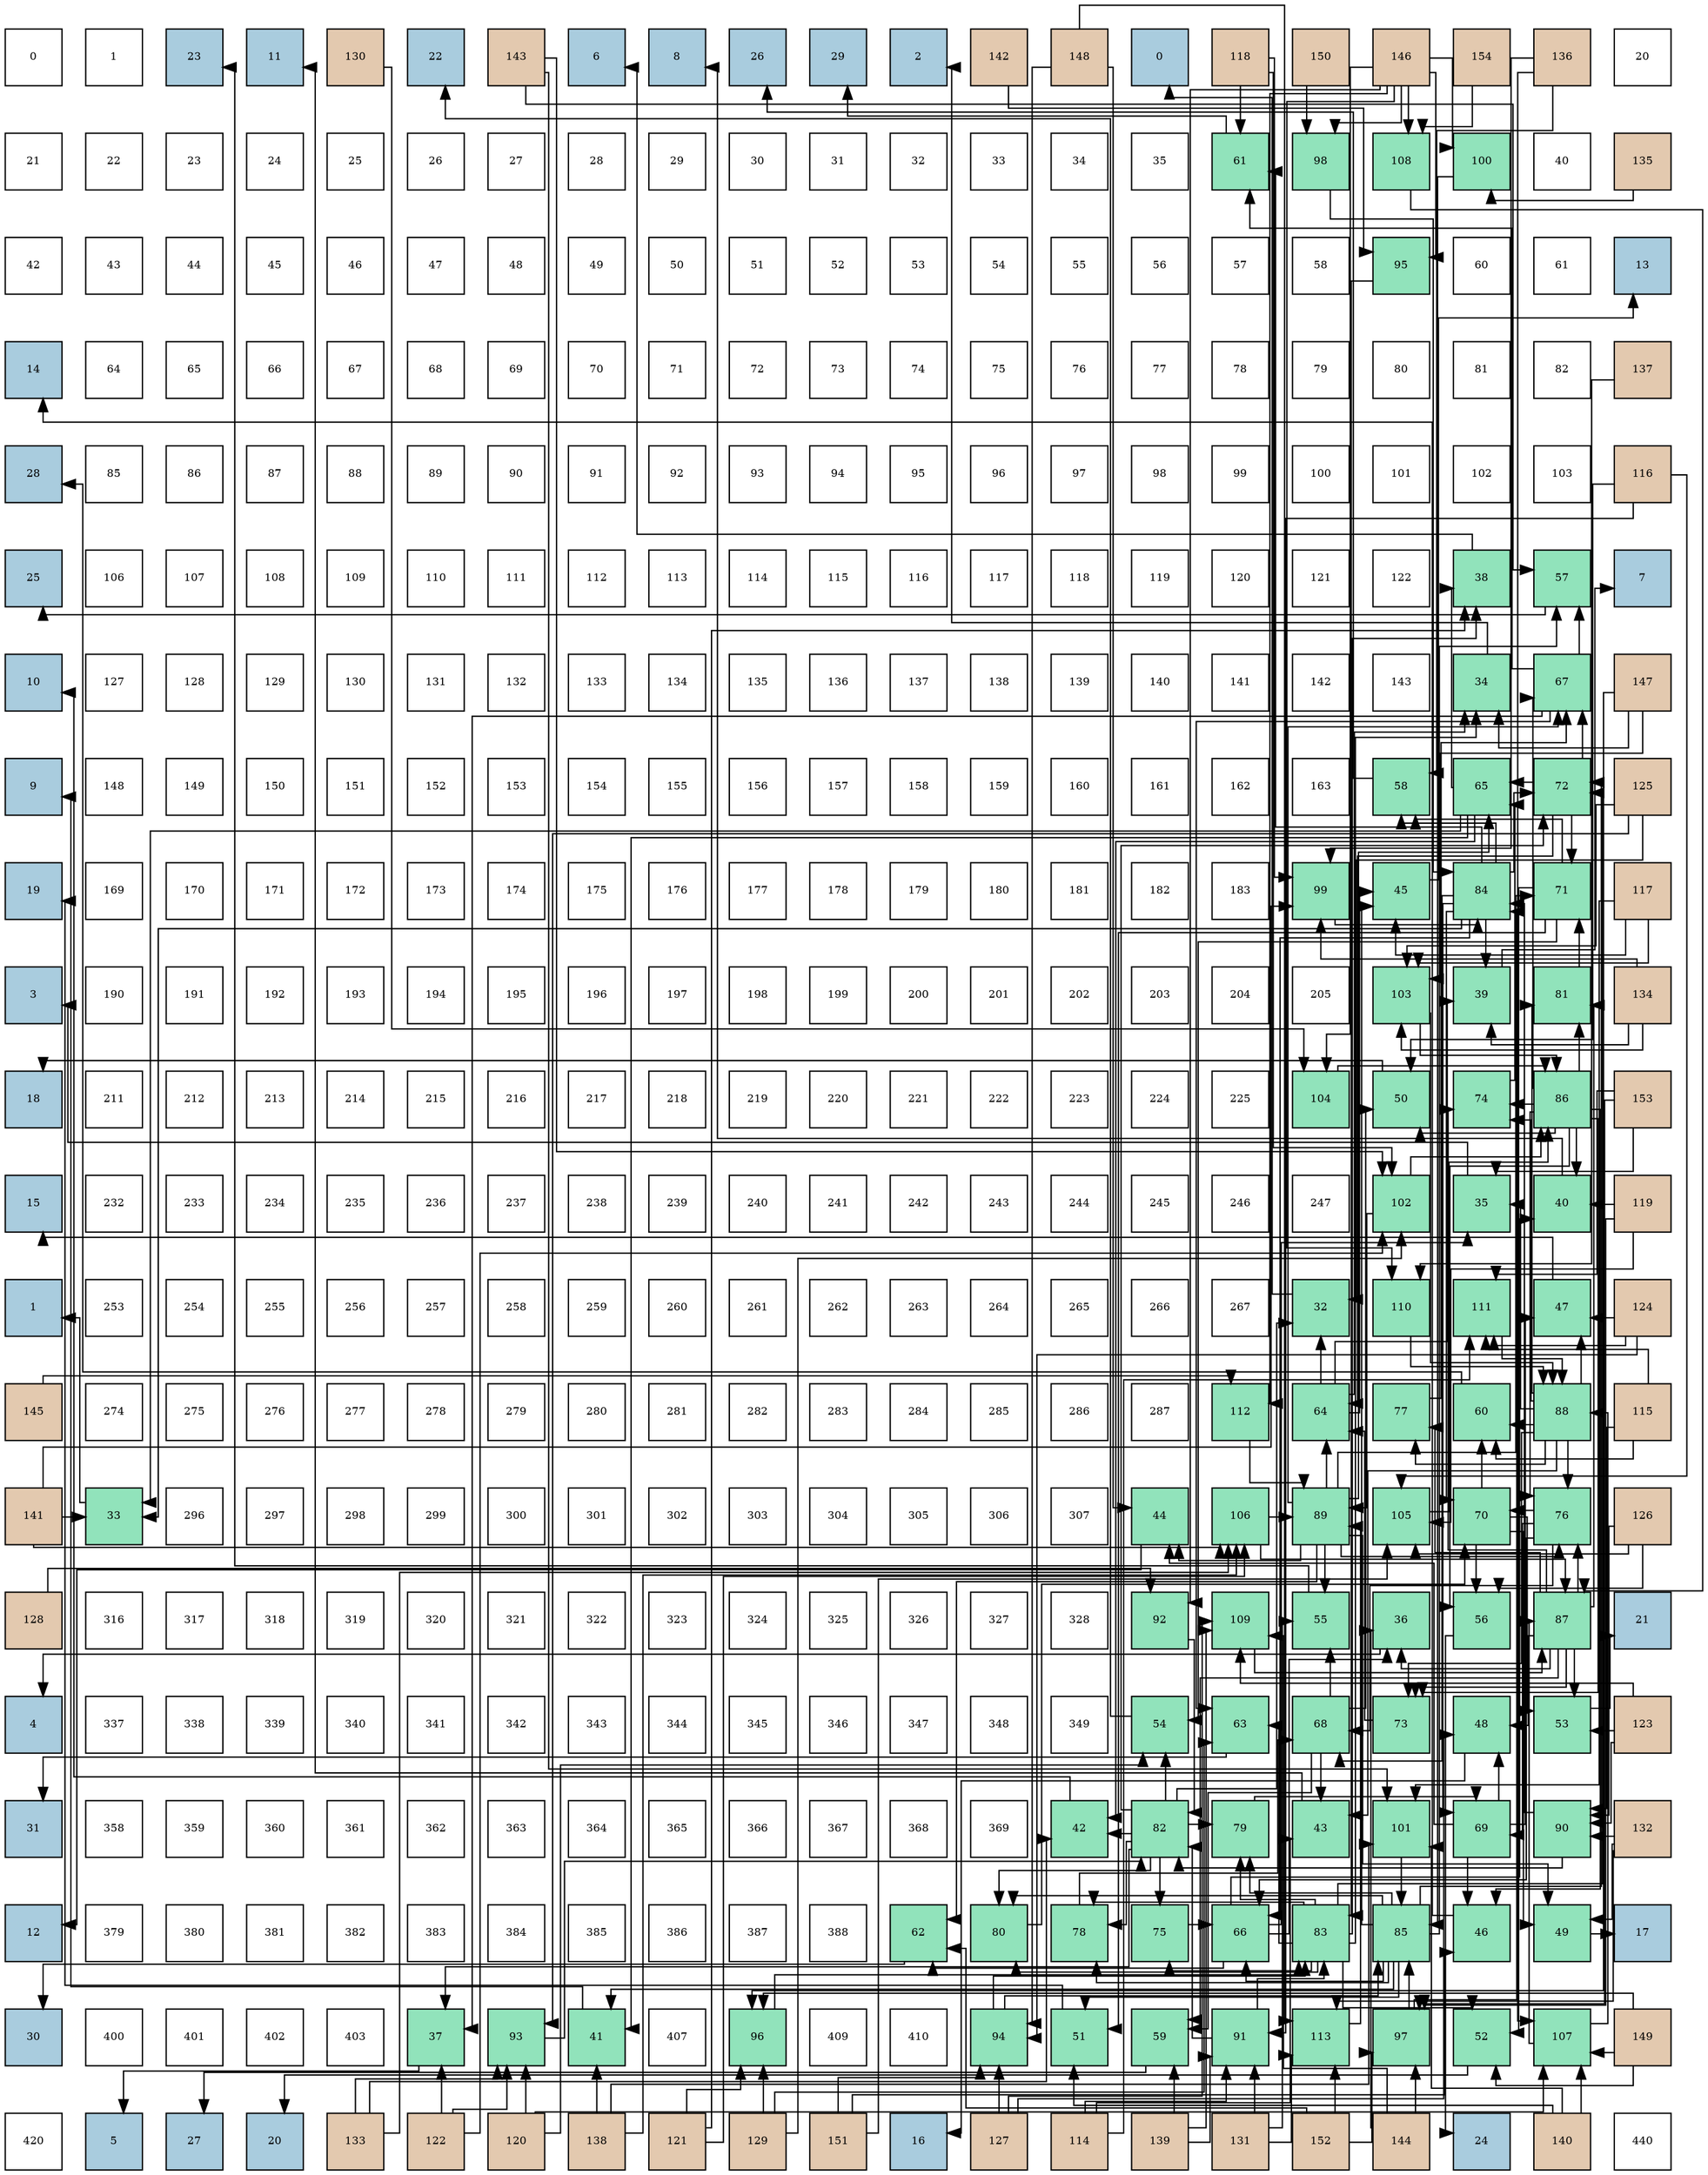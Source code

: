 digraph layout{
 rankdir=TB;
 splines=ortho;
 node [style=filled shape=square fixedsize=true width=0.6];
0[label="0", fontsize=8, fillcolor="#ffffff"];
1[label="1", fontsize=8, fillcolor="#ffffff"];
2[label="23", fontsize=8, fillcolor="#a9ccde"];
3[label="11", fontsize=8, fillcolor="#a9ccde"];
4[label="130", fontsize=8, fillcolor="#e3c9af"];
5[label="22", fontsize=8, fillcolor="#a9ccde"];
6[label="143", fontsize=8, fillcolor="#e3c9af"];
7[label="6", fontsize=8, fillcolor="#a9ccde"];
8[label="8", fontsize=8, fillcolor="#a9ccde"];
9[label="26", fontsize=8, fillcolor="#a9ccde"];
10[label="29", fontsize=8, fillcolor="#a9ccde"];
11[label="2", fontsize=8, fillcolor="#a9ccde"];
12[label="142", fontsize=8, fillcolor="#e3c9af"];
13[label="148", fontsize=8, fillcolor="#e3c9af"];
14[label="0", fontsize=8, fillcolor="#a9ccde"];
15[label="118", fontsize=8, fillcolor="#e3c9af"];
16[label="150", fontsize=8, fillcolor="#e3c9af"];
17[label="146", fontsize=8, fillcolor="#e3c9af"];
18[label="154", fontsize=8, fillcolor="#e3c9af"];
19[label="136", fontsize=8, fillcolor="#e3c9af"];
20[label="20", fontsize=8, fillcolor="#ffffff"];
21[label="21", fontsize=8, fillcolor="#ffffff"];
22[label="22", fontsize=8, fillcolor="#ffffff"];
23[label="23", fontsize=8, fillcolor="#ffffff"];
24[label="24", fontsize=8, fillcolor="#ffffff"];
25[label="25", fontsize=8, fillcolor="#ffffff"];
26[label="26", fontsize=8, fillcolor="#ffffff"];
27[label="27", fontsize=8, fillcolor="#ffffff"];
28[label="28", fontsize=8, fillcolor="#ffffff"];
29[label="29", fontsize=8, fillcolor="#ffffff"];
30[label="30", fontsize=8, fillcolor="#ffffff"];
31[label="31", fontsize=8, fillcolor="#ffffff"];
32[label="32", fontsize=8, fillcolor="#ffffff"];
33[label="33", fontsize=8, fillcolor="#ffffff"];
34[label="34", fontsize=8, fillcolor="#ffffff"];
35[label="35", fontsize=8, fillcolor="#ffffff"];
36[label="61", fontsize=8, fillcolor="#91e3bb"];
37[label="98", fontsize=8, fillcolor="#91e3bb"];
38[label="108", fontsize=8, fillcolor="#91e3bb"];
39[label="100", fontsize=8, fillcolor="#91e3bb"];
40[label="40", fontsize=8, fillcolor="#ffffff"];
41[label="135", fontsize=8, fillcolor="#e3c9af"];
42[label="42", fontsize=8, fillcolor="#ffffff"];
43[label="43", fontsize=8, fillcolor="#ffffff"];
44[label="44", fontsize=8, fillcolor="#ffffff"];
45[label="45", fontsize=8, fillcolor="#ffffff"];
46[label="46", fontsize=8, fillcolor="#ffffff"];
47[label="47", fontsize=8, fillcolor="#ffffff"];
48[label="48", fontsize=8, fillcolor="#ffffff"];
49[label="49", fontsize=8, fillcolor="#ffffff"];
50[label="50", fontsize=8, fillcolor="#ffffff"];
51[label="51", fontsize=8, fillcolor="#ffffff"];
52[label="52", fontsize=8, fillcolor="#ffffff"];
53[label="53", fontsize=8, fillcolor="#ffffff"];
54[label="54", fontsize=8, fillcolor="#ffffff"];
55[label="55", fontsize=8, fillcolor="#ffffff"];
56[label="56", fontsize=8, fillcolor="#ffffff"];
57[label="57", fontsize=8, fillcolor="#ffffff"];
58[label="58", fontsize=8, fillcolor="#ffffff"];
59[label="95", fontsize=8, fillcolor="#91e3bb"];
60[label="60", fontsize=8, fillcolor="#ffffff"];
61[label="61", fontsize=8, fillcolor="#ffffff"];
62[label="13", fontsize=8, fillcolor="#a9ccde"];
63[label="14", fontsize=8, fillcolor="#a9ccde"];
64[label="64", fontsize=8, fillcolor="#ffffff"];
65[label="65", fontsize=8, fillcolor="#ffffff"];
66[label="66", fontsize=8, fillcolor="#ffffff"];
67[label="67", fontsize=8, fillcolor="#ffffff"];
68[label="68", fontsize=8, fillcolor="#ffffff"];
69[label="69", fontsize=8, fillcolor="#ffffff"];
70[label="70", fontsize=8, fillcolor="#ffffff"];
71[label="71", fontsize=8, fillcolor="#ffffff"];
72[label="72", fontsize=8, fillcolor="#ffffff"];
73[label="73", fontsize=8, fillcolor="#ffffff"];
74[label="74", fontsize=8, fillcolor="#ffffff"];
75[label="75", fontsize=8, fillcolor="#ffffff"];
76[label="76", fontsize=8, fillcolor="#ffffff"];
77[label="77", fontsize=8, fillcolor="#ffffff"];
78[label="78", fontsize=8, fillcolor="#ffffff"];
79[label="79", fontsize=8, fillcolor="#ffffff"];
80[label="80", fontsize=8, fillcolor="#ffffff"];
81[label="81", fontsize=8, fillcolor="#ffffff"];
82[label="82", fontsize=8, fillcolor="#ffffff"];
83[label="137", fontsize=8, fillcolor="#e3c9af"];
84[label="28", fontsize=8, fillcolor="#a9ccde"];
85[label="85", fontsize=8, fillcolor="#ffffff"];
86[label="86", fontsize=8, fillcolor="#ffffff"];
87[label="87", fontsize=8, fillcolor="#ffffff"];
88[label="88", fontsize=8, fillcolor="#ffffff"];
89[label="89", fontsize=8, fillcolor="#ffffff"];
90[label="90", fontsize=8, fillcolor="#ffffff"];
91[label="91", fontsize=8, fillcolor="#ffffff"];
92[label="92", fontsize=8, fillcolor="#ffffff"];
93[label="93", fontsize=8, fillcolor="#ffffff"];
94[label="94", fontsize=8, fillcolor="#ffffff"];
95[label="95", fontsize=8, fillcolor="#ffffff"];
96[label="96", fontsize=8, fillcolor="#ffffff"];
97[label="97", fontsize=8, fillcolor="#ffffff"];
98[label="98", fontsize=8, fillcolor="#ffffff"];
99[label="99", fontsize=8, fillcolor="#ffffff"];
100[label="100", fontsize=8, fillcolor="#ffffff"];
101[label="101", fontsize=8, fillcolor="#ffffff"];
102[label="102", fontsize=8, fillcolor="#ffffff"];
103[label="103", fontsize=8, fillcolor="#ffffff"];
104[label="116", fontsize=8, fillcolor="#e3c9af"];
105[label="25", fontsize=8, fillcolor="#a9ccde"];
106[label="106", fontsize=8, fillcolor="#ffffff"];
107[label="107", fontsize=8, fillcolor="#ffffff"];
108[label="108", fontsize=8, fillcolor="#ffffff"];
109[label="109", fontsize=8, fillcolor="#ffffff"];
110[label="110", fontsize=8, fillcolor="#ffffff"];
111[label="111", fontsize=8, fillcolor="#ffffff"];
112[label="112", fontsize=8, fillcolor="#ffffff"];
113[label="113", fontsize=8, fillcolor="#ffffff"];
114[label="114", fontsize=8, fillcolor="#ffffff"];
115[label="115", fontsize=8, fillcolor="#ffffff"];
116[label="116", fontsize=8, fillcolor="#ffffff"];
117[label="117", fontsize=8, fillcolor="#ffffff"];
118[label="118", fontsize=8, fillcolor="#ffffff"];
119[label="119", fontsize=8, fillcolor="#ffffff"];
120[label="120", fontsize=8, fillcolor="#ffffff"];
121[label="121", fontsize=8, fillcolor="#ffffff"];
122[label="122", fontsize=8, fillcolor="#ffffff"];
123[label="38", fontsize=8, fillcolor="#91e3bb"];
124[label="57", fontsize=8, fillcolor="#91e3bb"];
125[label="7", fontsize=8, fillcolor="#a9ccde"];
126[label="10", fontsize=8, fillcolor="#a9ccde"];
127[label="127", fontsize=8, fillcolor="#ffffff"];
128[label="128", fontsize=8, fillcolor="#ffffff"];
129[label="129", fontsize=8, fillcolor="#ffffff"];
130[label="130", fontsize=8, fillcolor="#ffffff"];
131[label="131", fontsize=8, fillcolor="#ffffff"];
132[label="132", fontsize=8, fillcolor="#ffffff"];
133[label="133", fontsize=8, fillcolor="#ffffff"];
134[label="134", fontsize=8, fillcolor="#ffffff"];
135[label="135", fontsize=8, fillcolor="#ffffff"];
136[label="136", fontsize=8, fillcolor="#ffffff"];
137[label="137", fontsize=8, fillcolor="#ffffff"];
138[label="138", fontsize=8, fillcolor="#ffffff"];
139[label="139", fontsize=8, fillcolor="#ffffff"];
140[label="140", fontsize=8, fillcolor="#ffffff"];
141[label="141", fontsize=8, fillcolor="#ffffff"];
142[label="142", fontsize=8, fillcolor="#ffffff"];
143[label="143", fontsize=8, fillcolor="#ffffff"];
144[label="34", fontsize=8, fillcolor="#91e3bb"];
145[label="67", fontsize=8, fillcolor="#91e3bb"];
146[label="147", fontsize=8, fillcolor="#e3c9af"];
147[label="9", fontsize=8, fillcolor="#a9ccde"];
148[label="148", fontsize=8, fillcolor="#ffffff"];
149[label="149", fontsize=8, fillcolor="#ffffff"];
150[label="150", fontsize=8, fillcolor="#ffffff"];
151[label="151", fontsize=8, fillcolor="#ffffff"];
152[label="152", fontsize=8, fillcolor="#ffffff"];
153[label="153", fontsize=8, fillcolor="#ffffff"];
154[label="154", fontsize=8, fillcolor="#ffffff"];
155[label="155", fontsize=8, fillcolor="#ffffff"];
156[label="156", fontsize=8, fillcolor="#ffffff"];
157[label="157", fontsize=8, fillcolor="#ffffff"];
158[label="158", fontsize=8, fillcolor="#ffffff"];
159[label="159", fontsize=8, fillcolor="#ffffff"];
160[label="160", fontsize=8, fillcolor="#ffffff"];
161[label="161", fontsize=8, fillcolor="#ffffff"];
162[label="162", fontsize=8, fillcolor="#ffffff"];
163[label="163", fontsize=8, fillcolor="#ffffff"];
164[label="58", fontsize=8, fillcolor="#91e3bb"];
165[label="65", fontsize=8, fillcolor="#91e3bb"];
166[label="72", fontsize=8, fillcolor="#91e3bb"];
167[label="125", fontsize=8, fillcolor="#e3c9af"];
168[label="19", fontsize=8, fillcolor="#a9ccde"];
169[label="169", fontsize=8, fillcolor="#ffffff"];
170[label="170", fontsize=8, fillcolor="#ffffff"];
171[label="171", fontsize=8, fillcolor="#ffffff"];
172[label="172", fontsize=8, fillcolor="#ffffff"];
173[label="173", fontsize=8, fillcolor="#ffffff"];
174[label="174", fontsize=8, fillcolor="#ffffff"];
175[label="175", fontsize=8, fillcolor="#ffffff"];
176[label="176", fontsize=8, fillcolor="#ffffff"];
177[label="177", fontsize=8, fillcolor="#ffffff"];
178[label="178", fontsize=8, fillcolor="#ffffff"];
179[label="179", fontsize=8, fillcolor="#ffffff"];
180[label="180", fontsize=8, fillcolor="#ffffff"];
181[label="181", fontsize=8, fillcolor="#ffffff"];
182[label="182", fontsize=8, fillcolor="#ffffff"];
183[label="183", fontsize=8, fillcolor="#ffffff"];
184[label="99", fontsize=8, fillcolor="#91e3bb"];
185[label="45", fontsize=8, fillcolor="#91e3bb"];
186[label="84", fontsize=8, fillcolor="#91e3bb"];
187[label="71", fontsize=8, fillcolor="#91e3bb"];
188[label="117", fontsize=8, fillcolor="#e3c9af"];
189[label="3", fontsize=8, fillcolor="#a9ccde"];
190[label="190", fontsize=8, fillcolor="#ffffff"];
191[label="191", fontsize=8, fillcolor="#ffffff"];
192[label="192", fontsize=8, fillcolor="#ffffff"];
193[label="193", fontsize=8, fillcolor="#ffffff"];
194[label="194", fontsize=8, fillcolor="#ffffff"];
195[label="195", fontsize=8, fillcolor="#ffffff"];
196[label="196", fontsize=8, fillcolor="#ffffff"];
197[label="197", fontsize=8, fillcolor="#ffffff"];
198[label="198", fontsize=8, fillcolor="#ffffff"];
199[label="199", fontsize=8, fillcolor="#ffffff"];
200[label="200", fontsize=8, fillcolor="#ffffff"];
201[label="201", fontsize=8, fillcolor="#ffffff"];
202[label="202", fontsize=8, fillcolor="#ffffff"];
203[label="203", fontsize=8, fillcolor="#ffffff"];
204[label="204", fontsize=8, fillcolor="#ffffff"];
205[label="205", fontsize=8, fillcolor="#ffffff"];
206[label="103", fontsize=8, fillcolor="#91e3bb"];
207[label="39", fontsize=8, fillcolor="#91e3bb"];
208[label="81", fontsize=8, fillcolor="#91e3bb"];
209[label="134", fontsize=8, fillcolor="#e3c9af"];
210[label="18", fontsize=8, fillcolor="#a9ccde"];
211[label="211", fontsize=8, fillcolor="#ffffff"];
212[label="212", fontsize=8, fillcolor="#ffffff"];
213[label="213", fontsize=8, fillcolor="#ffffff"];
214[label="214", fontsize=8, fillcolor="#ffffff"];
215[label="215", fontsize=8, fillcolor="#ffffff"];
216[label="216", fontsize=8, fillcolor="#ffffff"];
217[label="217", fontsize=8, fillcolor="#ffffff"];
218[label="218", fontsize=8, fillcolor="#ffffff"];
219[label="219", fontsize=8, fillcolor="#ffffff"];
220[label="220", fontsize=8, fillcolor="#ffffff"];
221[label="221", fontsize=8, fillcolor="#ffffff"];
222[label="222", fontsize=8, fillcolor="#ffffff"];
223[label="223", fontsize=8, fillcolor="#ffffff"];
224[label="224", fontsize=8, fillcolor="#ffffff"];
225[label="225", fontsize=8, fillcolor="#ffffff"];
226[label="104", fontsize=8, fillcolor="#91e3bb"];
227[label="50", fontsize=8, fillcolor="#91e3bb"];
228[label="74", fontsize=8, fillcolor="#91e3bb"];
229[label="86", fontsize=8, fillcolor="#91e3bb"];
230[label="153", fontsize=8, fillcolor="#e3c9af"];
231[label="15", fontsize=8, fillcolor="#a9ccde"];
232[label="232", fontsize=8, fillcolor="#ffffff"];
233[label="233", fontsize=8, fillcolor="#ffffff"];
234[label="234", fontsize=8, fillcolor="#ffffff"];
235[label="235", fontsize=8, fillcolor="#ffffff"];
236[label="236", fontsize=8, fillcolor="#ffffff"];
237[label="237", fontsize=8, fillcolor="#ffffff"];
238[label="238", fontsize=8, fillcolor="#ffffff"];
239[label="239", fontsize=8, fillcolor="#ffffff"];
240[label="240", fontsize=8, fillcolor="#ffffff"];
241[label="241", fontsize=8, fillcolor="#ffffff"];
242[label="242", fontsize=8, fillcolor="#ffffff"];
243[label="243", fontsize=8, fillcolor="#ffffff"];
244[label="244", fontsize=8, fillcolor="#ffffff"];
245[label="245", fontsize=8, fillcolor="#ffffff"];
246[label="246", fontsize=8, fillcolor="#ffffff"];
247[label="247", fontsize=8, fillcolor="#ffffff"];
248[label="102", fontsize=8, fillcolor="#91e3bb"];
249[label="35", fontsize=8, fillcolor="#91e3bb"];
250[label="40", fontsize=8, fillcolor="#91e3bb"];
251[label="119", fontsize=8, fillcolor="#e3c9af"];
252[label="1", fontsize=8, fillcolor="#a9ccde"];
253[label="253", fontsize=8, fillcolor="#ffffff"];
254[label="254", fontsize=8, fillcolor="#ffffff"];
255[label="255", fontsize=8, fillcolor="#ffffff"];
256[label="256", fontsize=8, fillcolor="#ffffff"];
257[label="257", fontsize=8, fillcolor="#ffffff"];
258[label="258", fontsize=8, fillcolor="#ffffff"];
259[label="259", fontsize=8, fillcolor="#ffffff"];
260[label="260", fontsize=8, fillcolor="#ffffff"];
261[label="261", fontsize=8, fillcolor="#ffffff"];
262[label="262", fontsize=8, fillcolor="#ffffff"];
263[label="263", fontsize=8, fillcolor="#ffffff"];
264[label="264", fontsize=8, fillcolor="#ffffff"];
265[label="265", fontsize=8, fillcolor="#ffffff"];
266[label="266", fontsize=8, fillcolor="#ffffff"];
267[label="267", fontsize=8, fillcolor="#ffffff"];
268[label="32", fontsize=8, fillcolor="#91e3bb"];
269[label="110", fontsize=8, fillcolor="#91e3bb"];
270[label="111", fontsize=8, fillcolor="#91e3bb"];
271[label="47", fontsize=8, fillcolor="#91e3bb"];
272[label="124", fontsize=8, fillcolor="#e3c9af"];
273[label="145", fontsize=8, fillcolor="#e3c9af"];
274[label="274", fontsize=8, fillcolor="#ffffff"];
275[label="275", fontsize=8, fillcolor="#ffffff"];
276[label="276", fontsize=8, fillcolor="#ffffff"];
277[label="277", fontsize=8, fillcolor="#ffffff"];
278[label="278", fontsize=8, fillcolor="#ffffff"];
279[label="279", fontsize=8, fillcolor="#ffffff"];
280[label="280", fontsize=8, fillcolor="#ffffff"];
281[label="281", fontsize=8, fillcolor="#ffffff"];
282[label="282", fontsize=8, fillcolor="#ffffff"];
283[label="283", fontsize=8, fillcolor="#ffffff"];
284[label="284", fontsize=8, fillcolor="#ffffff"];
285[label="285", fontsize=8, fillcolor="#ffffff"];
286[label="286", fontsize=8, fillcolor="#ffffff"];
287[label="287", fontsize=8, fillcolor="#ffffff"];
288[label="112", fontsize=8, fillcolor="#91e3bb"];
289[label="64", fontsize=8, fillcolor="#91e3bb"];
290[label="77", fontsize=8, fillcolor="#91e3bb"];
291[label="60", fontsize=8, fillcolor="#91e3bb"];
292[label="88", fontsize=8, fillcolor="#91e3bb"];
293[label="115", fontsize=8, fillcolor="#e3c9af"];
294[label="141", fontsize=8, fillcolor="#e3c9af"];
295[label="33", fontsize=8, fillcolor="#91e3bb"];
296[label="296", fontsize=8, fillcolor="#ffffff"];
297[label="297", fontsize=8, fillcolor="#ffffff"];
298[label="298", fontsize=8, fillcolor="#ffffff"];
299[label="299", fontsize=8, fillcolor="#ffffff"];
300[label="300", fontsize=8, fillcolor="#ffffff"];
301[label="301", fontsize=8, fillcolor="#ffffff"];
302[label="302", fontsize=8, fillcolor="#ffffff"];
303[label="303", fontsize=8, fillcolor="#ffffff"];
304[label="304", fontsize=8, fillcolor="#ffffff"];
305[label="305", fontsize=8, fillcolor="#ffffff"];
306[label="306", fontsize=8, fillcolor="#ffffff"];
307[label="307", fontsize=8, fillcolor="#ffffff"];
308[label="44", fontsize=8, fillcolor="#91e3bb"];
309[label="106", fontsize=8, fillcolor="#91e3bb"];
310[label="89", fontsize=8, fillcolor="#91e3bb"];
311[label="105", fontsize=8, fillcolor="#91e3bb"];
312[label="70", fontsize=8, fillcolor="#91e3bb"];
313[label="76", fontsize=8, fillcolor="#91e3bb"];
314[label="126", fontsize=8, fillcolor="#e3c9af"];
315[label="128", fontsize=8, fillcolor="#e3c9af"];
316[label="316", fontsize=8, fillcolor="#ffffff"];
317[label="317", fontsize=8, fillcolor="#ffffff"];
318[label="318", fontsize=8, fillcolor="#ffffff"];
319[label="319", fontsize=8, fillcolor="#ffffff"];
320[label="320", fontsize=8, fillcolor="#ffffff"];
321[label="321", fontsize=8, fillcolor="#ffffff"];
322[label="322", fontsize=8, fillcolor="#ffffff"];
323[label="323", fontsize=8, fillcolor="#ffffff"];
324[label="324", fontsize=8, fillcolor="#ffffff"];
325[label="325", fontsize=8, fillcolor="#ffffff"];
326[label="326", fontsize=8, fillcolor="#ffffff"];
327[label="327", fontsize=8, fillcolor="#ffffff"];
328[label="328", fontsize=8, fillcolor="#ffffff"];
329[label="92", fontsize=8, fillcolor="#91e3bb"];
330[label="109", fontsize=8, fillcolor="#91e3bb"];
331[label="55", fontsize=8, fillcolor="#91e3bb"];
332[label="36", fontsize=8, fillcolor="#91e3bb"];
333[label="56", fontsize=8, fillcolor="#91e3bb"];
334[label="87", fontsize=8, fillcolor="#91e3bb"];
335[label="21", fontsize=8, fillcolor="#a9ccde"];
336[label="4", fontsize=8, fillcolor="#a9ccde"];
337[label="337", fontsize=8, fillcolor="#ffffff"];
338[label="338", fontsize=8, fillcolor="#ffffff"];
339[label="339", fontsize=8, fillcolor="#ffffff"];
340[label="340", fontsize=8, fillcolor="#ffffff"];
341[label="341", fontsize=8, fillcolor="#ffffff"];
342[label="342", fontsize=8, fillcolor="#ffffff"];
343[label="343", fontsize=8, fillcolor="#ffffff"];
344[label="344", fontsize=8, fillcolor="#ffffff"];
345[label="345", fontsize=8, fillcolor="#ffffff"];
346[label="346", fontsize=8, fillcolor="#ffffff"];
347[label="347", fontsize=8, fillcolor="#ffffff"];
348[label="348", fontsize=8, fillcolor="#ffffff"];
349[label="349", fontsize=8, fillcolor="#ffffff"];
350[label="54", fontsize=8, fillcolor="#91e3bb"];
351[label="63", fontsize=8, fillcolor="#91e3bb"];
352[label="68", fontsize=8, fillcolor="#91e3bb"];
353[label="73", fontsize=8, fillcolor="#91e3bb"];
354[label="48", fontsize=8, fillcolor="#91e3bb"];
355[label="53", fontsize=8, fillcolor="#91e3bb"];
356[label="123", fontsize=8, fillcolor="#e3c9af"];
357[label="31", fontsize=8, fillcolor="#a9ccde"];
358[label="358", fontsize=8, fillcolor="#ffffff"];
359[label="359", fontsize=8, fillcolor="#ffffff"];
360[label="360", fontsize=8, fillcolor="#ffffff"];
361[label="361", fontsize=8, fillcolor="#ffffff"];
362[label="362", fontsize=8, fillcolor="#ffffff"];
363[label="363", fontsize=8, fillcolor="#ffffff"];
364[label="364", fontsize=8, fillcolor="#ffffff"];
365[label="365", fontsize=8, fillcolor="#ffffff"];
366[label="366", fontsize=8, fillcolor="#ffffff"];
367[label="367", fontsize=8, fillcolor="#ffffff"];
368[label="368", fontsize=8, fillcolor="#ffffff"];
369[label="369", fontsize=8, fillcolor="#ffffff"];
370[label="42", fontsize=8, fillcolor="#91e3bb"];
371[label="82", fontsize=8, fillcolor="#91e3bb"];
372[label="79", fontsize=8, fillcolor="#91e3bb"];
373[label="43", fontsize=8, fillcolor="#91e3bb"];
374[label="101", fontsize=8, fillcolor="#91e3bb"];
375[label="69", fontsize=8, fillcolor="#91e3bb"];
376[label="90", fontsize=8, fillcolor="#91e3bb"];
377[label="132", fontsize=8, fillcolor="#e3c9af"];
378[label="12", fontsize=8, fillcolor="#a9ccde"];
379[label="379", fontsize=8, fillcolor="#ffffff"];
380[label="380", fontsize=8, fillcolor="#ffffff"];
381[label="381", fontsize=8, fillcolor="#ffffff"];
382[label="382", fontsize=8, fillcolor="#ffffff"];
383[label="383", fontsize=8, fillcolor="#ffffff"];
384[label="384", fontsize=8, fillcolor="#ffffff"];
385[label="385", fontsize=8, fillcolor="#ffffff"];
386[label="386", fontsize=8, fillcolor="#ffffff"];
387[label="387", fontsize=8, fillcolor="#ffffff"];
388[label="388", fontsize=8, fillcolor="#ffffff"];
389[label="62", fontsize=8, fillcolor="#91e3bb"];
390[label="80", fontsize=8, fillcolor="#91e3bb"];
391[label="78", fontsize=8, fillcolor="#91e3bb"];
392[label="75", fontsize=8, fillcolor="#91e3bb"];
393[label="66", fontsize=8, fillcolor="#91e3bb"];
394[label="83", fontsize=8, fillcolor="#91e3bb"];
395[label="85", fontsize=8, fillcolor="#91e3bb"];
396[label="46", fontsize=8, fillcolor="#91e3bb"];
397[label="49", fontsize=8, fillcolor="#91e3bb"];
398[label="17", fontsize=8, fillcolor="#a9ccde"];
399[label="30", fontsize=8, fillcolor="#a9ccde"];
400[label="400", fontsize=8, fillcolor="#ffffff"];
401[label="401", fontsize=8, fillcolor="#ffffff"];
402[label="402", fontsize=8, fillcolor="#ffffff"];
403[label="403", fontsize=8, fillcolor="#ffffff"];
404[label="37", fontsize=8, fillcolor="#91e3bb"];
405[label="93", fontsize=8, fillcolor="#91e3bb"];
406[label="41", fontsize=8, fillcolor="#91e3bb"];
407[label="407", fontsize=8, fillcolor="#ffffff"];
408[label="96", fontsize=8, fillcolor="#91e3bb"];
409[label="409", fontsize=8, fillcolor="#ffffff"];
410[label="410", fontsize=8, fillcolor="#ffffff"];
411[label="94", fontsize=8, fillcolor="#91e3bb"];
412[label="51", fontsize=8, fillcolor="#91e3bb"];
413[label="59", fontsize=8, fillcolor="#91e3bb"];
414[label="91", fontsize=8, fillcolor="#91e3bb"];
415[label="113", fontsize=8, fillcolor="#91e3bb"];
416[label="97", fontsize=8, fillcolor="#91e3bb"];
417[label="52", fontsize=8, fillcolor="#91e3bb"];
418[label="107", fontsize=8, fillcolor="#91e3bb"];
419[label="149", fontsize=8, fillcolor="#e3c9af"];
420[label="420", fontsize=8, fillcolor="#ffffff"];
421[label="5", fontsize=8, fillcolor="#a9ccde"];
422[label="27", fontsize=8, fillcolor="#a9ccde"];
423[label="20", fontsize=8, fillcolor="#a9ccde"];
424[label="133", fontsize=8, fillcolor="#e3c9af"];
425[label="122", fontsize=8, fillcolor="#e3c9af"];
426[label="120", fontsize=8, fillcolor="#e3c9af"];
427[label="138", fontsize=8, fillcolor="#e3c9af"];
428[label="121", fontsize=8, fillcolor="#e3c9af"];
429[label="129", fontsize=8, fillcolor="#e3c9af"];
430[label="151", fontsize=8, fillcolor="#e3c9af"];
431[label="16", fontsize=8, fillcolor="#a9ccde"];
432[label="127", fontsize=8, fillcolor="#e3c9af"];
433[label="114", fontsize=8, fillcolor="#e3c9af"];
434[label="139", fontsize=8, fillcolor="#e3c9af"];
435[label="131", fontsize=8, fillcolor="#e3c9af"];
436[label="152", fontsize=8, fillcolor="#e3c9af"];
437[label="144", fontsize=8, fillcolor="#e3c9af"];
438[label="24", fontsize=8, fillcolor="#a9ccde"];
439[label="140", fontsize=8, fillcolor="#e3c9af"];
440[label="440", fontsize=8, fillcolor="#ffffff"];
edge [constraint=false, style=vis];268 -> 14;
295 -> 252;
144 -> 11;
249 -> 189;
332 -> 336;
404 -> 421;
123 -> 7;
207 -> 125;
250 -> 8;
406 -> 147;
370 -> 126;
373 -> 3;
308 -> 378;
185 -> 62;
396 -> 63;
271 -> 231;
354 -> 431;
397 -> 398;
227 -> 210;
412 -> 168;
417 -> 423;
355 -> 335;
350 -> 5;
331 -> 2;
333 -> 438;
124 -> 105;
164 -> 9;
413 -> 422;
291 -> 84;
36 -> 10;
389 -> 399;
351 -> 357;
289 -> 268;
289 -> 144;
289 -> 207;
289 -> 185;
165 -> 295;
165 -> 123;
165 -> 406;
165 -> 370;
393 -> 249;
393 -> 332;
393 -> 250;
393 -> 389;
145 -> 404;
145 -> 124;
145 -> 36;
145 -> 351;
352 -> 373;
352 -> 227;
352 -> 331;
352 -> 413;
375 -> 308;
375 -> 396;
375 -> 271;
375 -> 354;
312 -> 397;
312 -> 355;
312 -> 333;
312 -> 291;
187 -> 412;
187 -> 417;
187 -> 350;
187 -> 164;
166 -> 289;
166 -> 165;
166 -> 145;
166 -> 187;
353 -> 289;
228 -> 165;
392 -> 393;
313 -> 393;
313 -> 352;
313 -> 375;
313 -> 312;
290 -> 145;
391 -> 352;
372 -> 375;
390 -> 312;
208 -> 187;
371 -> 268;
371 -> 404;
371 -> 370;
371 -> 350;
371 -> 166;
371 -> 392;
371 -> 391;
371 -> 372;
371 -> 390;
394 -> 144;
394 -> 123;
394 -> 417;
394 -> 351;
394 -> 166;
394 -> 392;
394 -> 391;
394 -> 372;
394 -> 390;
186 -> 295;
186 -> 207;
186 -> 164;
186 -> 36;
186 -> 393;
186 -> 352;
186 -> 375;
186 -> 312;
186 -> 166;
395 -> 406;
395 -> 185;
395 -> 412;
395 -> 124;
395 -> 393;
395 -> 166;
395 -> 391;
395 -> 372;
395 -> 390;
229 -> 250;
229 -> 396;
229 -> 227;
229 -> 333;
229 -> 145;
229 -> 353;
229 -> 228;
229 -> 313;
229 -> 208;
334 -> 332;
334 -> 354;
334 -> 355;
334 -> 413;
334 -> 353;
334 -> 228;
334 -> 313;
334 -> 290;
334 -> 208;
292 -> 249;
292 -> 373;
292 -> 271;
292 -> 291;
292 -> 353;
292 -> 228;
292 -> 313;
292 -> 290;
292 -> 208;
310 -> 308;
310 -> 397;
310 -> 331;
310 -> 389;
310 -> 289;
310 -> 165;
310 -> 145;
310 -> 187;
310 -> 313;
376 -> 371;
376 -> 186;
414 -> 371;
414 -> 394;
329 -> 371;
405 -> 371;
411 -> 394;
411 -> 395;
59 -> 394;
408 -> 394;
416 -> 186;
416 -> 395;
37 -> 186;
184 -> 186;
39 -> 395;
374 -> 395;
248 -> 229;
248 -> 310;
206 -> 229;
206 -> 292;
226 -> 229;
311 -> 229;
309 -> 334;
309 -> 310;
418 -> 334;
418 -> 292;
38 -> 334;
330 -> 334;
269 -> 292;
270 -> 292;
288 -> 310;
415 -> 310;
433 -> 373;
433 -> 414;
433 -> 270;
293 -> 291;
293 -> 376;
293 -> 270;
104 -> 227;
104 -> 414;
104 -> 311;
188 -> 185;
188 -> 374;
188 -> 206;
15 -> 36;
15 -> 184;
15 -> 248;
251 -> 250;
251 -> 416;
251 -> 311;
426 -> 350;
426 -> 405;
426 -> 418;
428 -> 123;
428 -> 408;
428 -> 309;
425 -> 404;
425 -> 405;
425 -> 248;
356 -> 355;
356 -> 376;
356 -> 330;
272 -> 271;
272 -> 411;
272 -> 270;
167 -> 268;
167 -> 405;
167 -> 206;
314 -> 333;
314 -> 376;
314 -> 311;
432 -> 354;
432 -> 411;
432 -> 330;
315 -> 329;
429 -> 351;
429 -> 408;
429 -> 248;
4 -> 226;
435 -> 331;
435 -> 414;
435 -> 415;
377 -> 397;
377 -> 376;
377 -> 415;
424 -> 370;
424 -> 405;
424 -> 309;
209 -> 207;
209 -> 184;
209 -> 206;
41 -> 39;
19 -> 164;
19 -> 184;
19 -> 418;
83 -> 269;
427 -> 406;
427 -> 374;
427 -> 309;
434 -> 413;
434 -> 414;
434 -> 330;
439 -> 412;
439 -> 374;
439 -> 418;
294 -> 295;
294 -> 184;
294 -> 309;
12 -> 59;
6 -> 124;
6 -> 374;
6 -> 248;
437 -> 332;
437 -> 416;
437 -> 330;
273 -> 288;
17 -> 329;
17 -> 59;
17 -> 37;
17 -> 39;
17 -> 226;
17 -> 38;
17 -> 269;
17 -> 288;
146 -> 144;
146 -> 408;
146 -> 206;
13 -> 308;
13 -> 411;
13 -> 415;
419 -> 417;
419 -> 408;
419 -> 418;
16 -> 37;
430 -> 396;
430 -> 411;
430 -> 311;
436 -> 389;
436 -> 416;
436 -> 415;
230 -> 249;
230 -> 416;
230 -> 270;
18 -> 38;
edge [constraint=true, style=invis];
0 -> 21 -> 42 -> 63 -> 84 -> 105 -> 126 -> 147 -> 168 -> 189 -> 210 -> 231 -> 252 -> 273 -> 294 -> 315 -> 336 -> 357 -> 378 -> 399 -> 420;
1 -> 22 -> 43 -> 64 -> 85 -> 106 -> 127 -> 148 -> 169 -> 190 -> 211 -> 232 -> 253 -> 274 -> 295 -> 316 -> 337 -> 358 -> 379 -> 400 -> 421;
2 -> 23 -> 44 -> 65 -> 86 -> 107 -> 128 -> 149 -> 170 -> 191 -> 212 -> 233 -> 254 -> 275 -> 296 -> 317 -> 338 -> 359 -> 380 -> 401 -> 422;
3 -> 24 -> 45 -> 66 -> 87 -> 108 -> 129 -> 150 -> 171 -> 192 -> 213 -> 234 -> 255 -> 276 -> 297 -> 318 -> 339 -> 360 -> 381 -> 402 -> 423;
4 -> 25 -> 46 -> 67 -> 88 -> 109 -> 130 -> 151 -> 172 -> 193 -> 214 -> 235 -> 256 -> 277 -> 298 -> 319 -> 340 -> 361 -> 382 -> 403 -> 424;
5 -> 26 -> 47 -> 68 -> 89 -> 110 -> 131 -> 152 -> 173 -> 194 -> 215 -> 236 -> 257 -> 278 -> 299 -> 320 -> 341 -> 362 -> 383 -> 404 -> 425;
6 -> 27 -> 48 -> 69 -> 90 -> 111 -> 132 -> 153 -> 174 -> 195 -> 216 -> 237 -> 258 -> 279 -> 300 -> 321 -> 342 -> 363 -> 384 -> 405 -> 426;
7 -> 28 -> 49 -> 70 -> 91 -> 112 -> 133 -> 154 -> 175 -> 196 -> 217 -> 238 -> 259 -> 280 -> 301 -> 322 -> 343 -> 364 -> 385 -> 406 -> 427;
8 -> 29 -> 50 -> 71 -> 92 -> 113 -> 134 -> 155 -> 176 -> 197 -> 218 -> 239 -> 260 -> 281 -> 302 -> 323 -> 344 -> 365 -> 386 -> 407 -> 428;
9 -> 30 -> 51 -> 72 -> 93 -> 114 -> 135 -> 156 -> 177 -> 198 -> 219 -> 240 -> 261 -> 282 -> 303 -> 324 -> 345 -> 366 -> 387 -> 408 -> 429;
10 -> 31 -> 52 -> 73 -> 94 -> 115 -> 136 -> 157 -> 178 -> 199 -> 220 -> 241 -> 262 -> 283 -> 304 -> 325 -> 346 -> 367 -> 388 -> 409 -> 430;
11 -> 32 -> 53 -> 74 -> 95 -> 116 -> 137 -> 158 -> 179 -> 200 -> 221 -> 242 -> 263 -> 284 -> 305 -> 326 -> 347 -> 368 -> 389 -> 410 -> 431;
12 -> 33 -> 54 -> 75 -> 96 -> 117 -> 138 -> 159 -> 180 -> 201 -> 222 -> 243 -> 264 -> 285 -> 306 -> 327 -> 348 -> 369 -> 390 -> 411 -> 432;
13 -> 34 -> 55 -> 76 -> 97 -> 118 -> 139 -> 160 -> 181 -> 202 -> 223 -> 244 -> 265 -> 286 -> 307 -> 328 -> 349 -> 370 -> 391 -> 412 -> 433;
14 -> 35 -> 56 -> 77 -> 98 -> 119 -> 140 -> 161 -> 182 -> 203 -> 224 -> 245 -> 266 -> 287 -> 308 -> 329 -> 350 -> 371 -> 392 -> 413 -> 434;
15 -> 36 -> 57 -> 78 -> 99 -> 120 -> 141 -> 162 -> 183 -> 204 -> 225 -> 246 -> 267 -> 288 -> 309 -> 330 -> 351 -> 372 -> 393 -> 414 -> 435;
16 -> 37 -> 58 -> 79 -> 100 -> 121 -> 142 -> 163 -> 184 -> 205 -> 226 -> 247 -> 268 -> 289 -> 310 -> 331 -> 352 -> 373 -> 394 -> 415 -> 436;
17 -> 38 -> 59 -> 80 -> 101 -> 122 -> 143 -> 164 -> 185 -> 206 -> 227 -> 248 -> 269 -> 290 -> 311 -> 332 -> 353 -> 374 -> 395 -> 416 -> 437;
18 -> 39 -> 60 -> 81 -> 102 -> 123 -> 144 -> 165 -> 186 -> 207 -> 228 -> 249 -> 270 -> 291 -> 312 -> 333 -> 354 -> 375 -> 396 -> 417 -> 438;
19 -> 40 -> 61 -> 82 -> 103 -> 124 -> 145 -> 166 -> 187 -> 208 -> 229 -> 250 -> 271 -> 292 -> 313 -> 334 -> 355 -> 376 -> 397 -> 418 -> 439;
20 -> 41 -> 62 -> 83 -> 104 -> 125 -> 146 -> 167 -> 188 -> 209 -> 230 -> 251 -> 272 -> 293 -> 314 -> 335 -> 356 -> 377 -> 398 -> 419 -> 440;
rank = same {0 -> 1 -> 2 -> 3 -> 4 -> 5 -> 6 -> 7 -> 8 -> 9 -> 10 -> 11 -> 12 -> 13 -> 14 -> 15 -> 16 -> 17 -> 18 -> 19 -> 20};
rank = same {21 -> 22 -> 23 -> 24 -> 25 -> 26 -> 27 -> 28 -> 29 -> 30 -> 31 -> 32 -> 33 -> 34 -> 35 -> 36 -> 37 -> 38 -> 39 -> 40 -> 41};
rank = same {42 -> 43 -> 44 -> 45 -> 46 -> 47 -> 48 -> 49 -> 50 -> 51 -> 52 -> 53 -> 54 -> 55 -> 56 -> 57 -> 58 -> 59 -> 60 -> 61 -> 62};
rank = same {63 -> 64 -> 65 -> 66 -> 67 -> 68 -> 69 -> 70 -> 71 -> 72 -> 73 -> 74 -> 75 -> 76 -> 77 -> 78 -> 79 -> 80 -> 81 -> 82 -> 83};
rank = same {84 -> 85 -> 86 -> 87 -> 88 -> 89 -> 90 -> 91 -> 92 -> 93 -> 94 -> 95 -> 96 -> 97 -> 98 -> 99 -> 100 -> 101 -> 102 -> 103 -> 104};
rank = same {105 -> 106 -> 107 -> 108 -> 109 -> 110 -> 111 -> 112 -> 113 -> 114 -> 115 -> 116 -> 117 -> 118 -> 119 -> 120 -> 121 -> 122 -> 123 -> 124 -> 125};
rank = same {126 -> 127 -> 128 -> 129 -> 130 -> 131 -> 132 -> 133 -> 134 -> 135 -> 136 -> 137 -> 138 -> 139 -> 140 -> 141 -> 142 -> 143 -> 144 -> 145 -> 146};
rank = same {147 -> 148 -> 149 -> 150 -> 151 -> 152 -> 153 -> 154 -> 155 -> 156 -> 157 -> 158 -> 159 -> 160 -> 161 -> 162 -> 163 -> 164 -> 165 -> 166 -> 167};
rank = same {168 -> 169 -> 170 -> 171 -> 172 -> 173 -> 174 -> 175 -> 176 -> 177 -> 178 -> 179 -> 180 -> 181 -> 182 -> 183 -> 184 -> 185 -> 186 -> 187 -> 188};
rank = same {189 -> 190 -> 191 -> 192 -> 193 -> 194 -> 195 -> 196 -> 197 -> 198 -> 199 -> 200 -> 201 -> 202 -> 203 -> 204 -> 205 -> 206 -> 207 -> 208 -> 209};
rank = same {210 -> 211 -> 212 -> 213 -> 214 -> 215 -> 216 -> 217 -> 218 -> 219 -> 220 -> 221 -> 222 -> 223 -> 224 -> 225 -> 226 -> 227 -> 228 -> 229 -> 230};
rank = same {231 -> 232 -> 233 -> 234 -> 235 -> 236 -> 237 -> 238 -> 239 -> 240 -> 241 -> 242 -> 243 -> 244 -> 245 -> 246 -> 247 -> 248 -> 249 -> 250 -> 251};
rank = same {252 -> 253 -> 254 -> 255 -> 256 -> 257 -> 258 -> 259 -> 260 -> 261 -> 262 -> 263 -> 264 -> 265 -> 266 -> 267 -> 268 -> 269 -> 270 -> 271 -> 272};
rank = same {273 -> 274 -> 275 -> 276 -> 277 -> 278 -> 279 -> 280 -> 281 -> 282 -> 283 -> 284 -> 285 -> 286 -> 287 -> 288 -> 289 -> 290 -> 291 -> 292 -> 293};
rank = same {294 -> 295 -> 296 -> 297 -> 298 -> 299 -> 300 -> 301 -> 302 -> 303 -> 304 -> 305 -> 306 -> 307 -> 308 -> 309 -> 310 -> 311 -> 312 -> 313 -> 314};
rank = same {315 -> 316 -> 317 -> 318 -> 319 -> 320 -> 321 -> 322 -> 323 -> 324 -> 325 -> 326 -> 327 -> 328 -> 329 -> 330 -> 331 -> 332 -> 333 -> 334 -> 335};
rank = same {336 -> 337 -> 338 -> 339 -> 340 -> 341 -> 342 -> 343 -> 344 -> 345 -> 346 -> 347 -> 348 -> 349 -> 350 -> 351 -> 352 -> 353 -> 354 -> 355 -> 356};
rank = same {357 -> 358 -> 359 -> 360 -> 361 -> 362 -> 363 -> 364 -> 365 -> 366 -> 367 -> 368 -> 369 -> 370 -> 371 -> 372 -> 373 -> 374 -> 375 -> 376 -> 377};
rank = same {378 -> 379 -> 380 -> 381 -> 382 -> 383 -> 384 -> 385 -> 386 -> 387 -> 388 -> 389 -> 390 -> 391 -> 392 -> 393 -> 394 -> 395 -> 396 -> 397 -> 398};
rank = same {399 -> 400 -> 401 -> 402 -> 403 -> 404 -> 405 -> 406 -> 407 -> 408 -> 409 -> 410 -> 411 -> 412 -> 413 -> 414 -> 415 -> 416 -> 417 -> 418 -> 419};
rank = same {420 -> 421 -> 422 -> 423 -> 424 -> 425 -> 426 -> 427 -> 428 -> 429 -> 430 -> 431 -> 432 -> 433 -> 434 -> 435 -> 436 -> 437 -> 438 -> 439 -> 440};
}